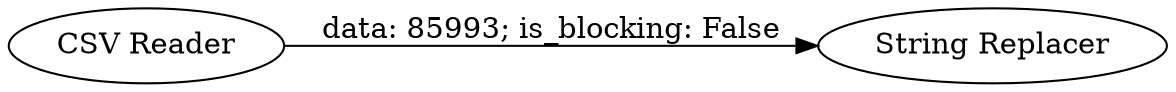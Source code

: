 digraph {
	"-3176024336249395908_1" [label="CSV Reader"]
	"-3176024336249395908_2" [label="String Replacer"]
	"-3176024336249395908_1" -> "-3176024336249395908_2" [label="data: 85993; is_blocking: False"]
	rankdir=LR
}
